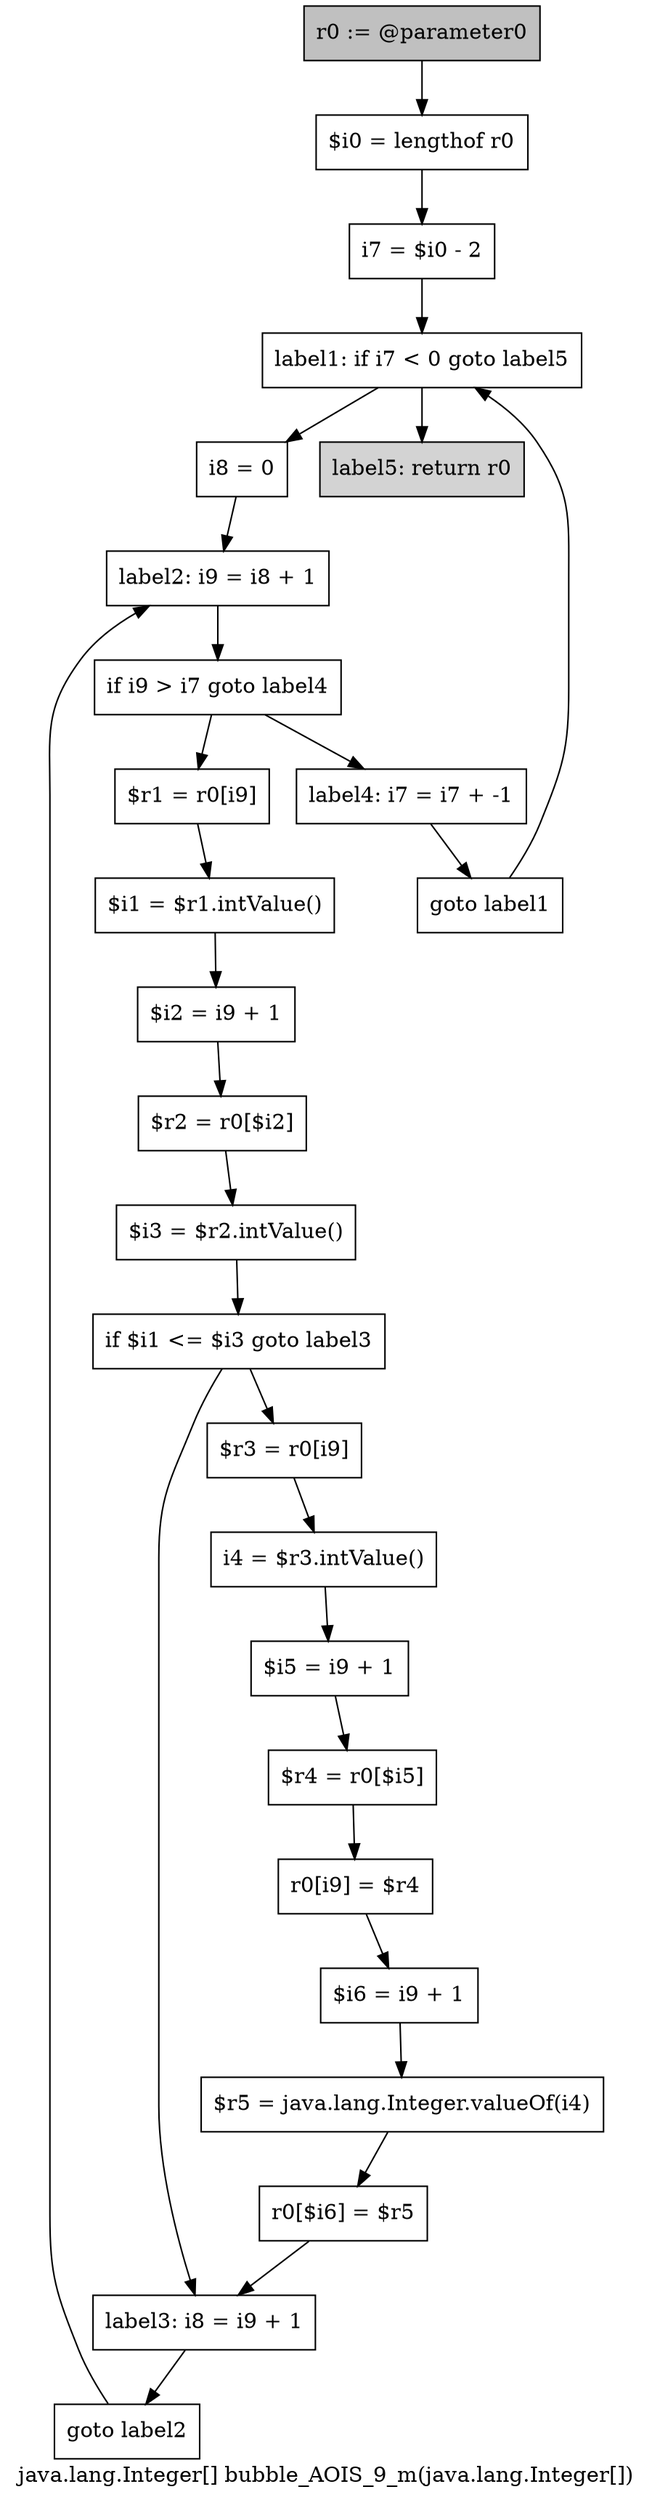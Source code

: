 digraph "java.lang.Integer[] bubble_AOIS_9_m(java.lang.Integer[])" {
    label="java.lang.Integer[] bubble_AOIS_9_m(java.lang.Integer[])";
    node [shape=box];
    "0" [style=filled,fillcolor=gray,label="r0 := @parameter0",];
    "1" [label="$i0 = lengthof r0",];
    "0"->"1";
    "2" [label="i7 = $i0 - 2",];
    "1"->"2";
    "3" [label="label1: if i7 < 0 goto label5",];
    "2"->"3";
    "4" [label="i8 = 0",];
    "3"->"4";
    "25" [style=filled,fillcolor=lightgray,label="label5: return r0",];
    "3"->"25";
    "5" [label="label2: i9 = i8 + 1",];
    "4"->"5";
    "6" [label="if i9 > i7 goto label4",];
    "5"->"6";
    "7" [label="$r1 = r0[i9]",];
    "6"->"7";
    "23" [label="label4: i7 = i7 + -1",];
    "6"->"23";
    "8" [label="$i1 = $r1.intValue()",];
    "7"->"8";
    "9" [label="$i2 = i9 + 1",];
    "8"->"9";
    "10" [label="$r2 = r0[$i2]",];
    "9"->"10";
    "11" [label="$i3 = $r2.intValue()",];
    "10"->"11";
    "12" [label="if $i1 <= $i3 goto label3",];
    "11"->"12";
    "13" [label="$r3 = r0[i9]",];
    "12"->"13";
    "21" [label="label3: i8 = i9 + 1",];
    "12"->"21";
    "14" [label="i4 = $r3.intValue()",];
    "13"->"14";
    "15" [label="$i5 = i9 + 1",];
    "14"->"15";
    "16" [label="$r4 = r0[$i5]",];
    "15"->"16";
    "17" [label="r0[i9] = $r4",];
    "16"->"17";
    "18" [label="$i6 = i9 + 1",];
    "17"->"18";
    "19" [label="$r5 = java.lang.Integer.valueOf(i4)",];
    "18"->"19";
    "20" [label="r0[$i6] = $r5",];
    "19"->"20";
    "20"->"21";
    "22" [label="goto label2",];
    "21"->"22";
    "22"->"5";
    "24" [label="goto label1",];
    "23"->"24";
    "24"->"3";
}
